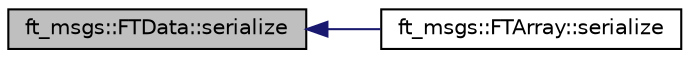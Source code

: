 digraph "ft_msgs::FTData::serialize"
{
  edge [fontname="Helvetica",fontsize="10",labelfontname="Helvetica",labelfontsize="10"];
  node [fontname="Helvetica",fontsize="10",shape=record];
  rankdir="LR";
  Node1 [label="ft_msgs::FTData::serialize",height=0.2,width=0.4,color="black", fillcolor="grey75", style="filled" fontcolor="black"];
  Node1 -> Node2 [dir="back",color="midnightblue",fontsize="10",style="solid",fontname="Helvetica"];
  Node2 [label="ft_msgs::FTArray::serialize",height=0.2,width=0.4,color="black", fillcolor="white", style="filled",URL="$classft__msgs_1_1_f_t_array.html#a6ea17b3507b53a10bd42d834e040d9c9"];
}
